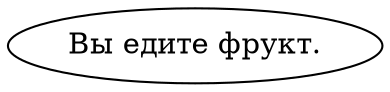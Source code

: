 digraph mutfruit {
  "start" [style=filled       fillcolor="#FFFFFF"       color="#000000"]
  "start" [label="Вы едите фрукт."]
}
